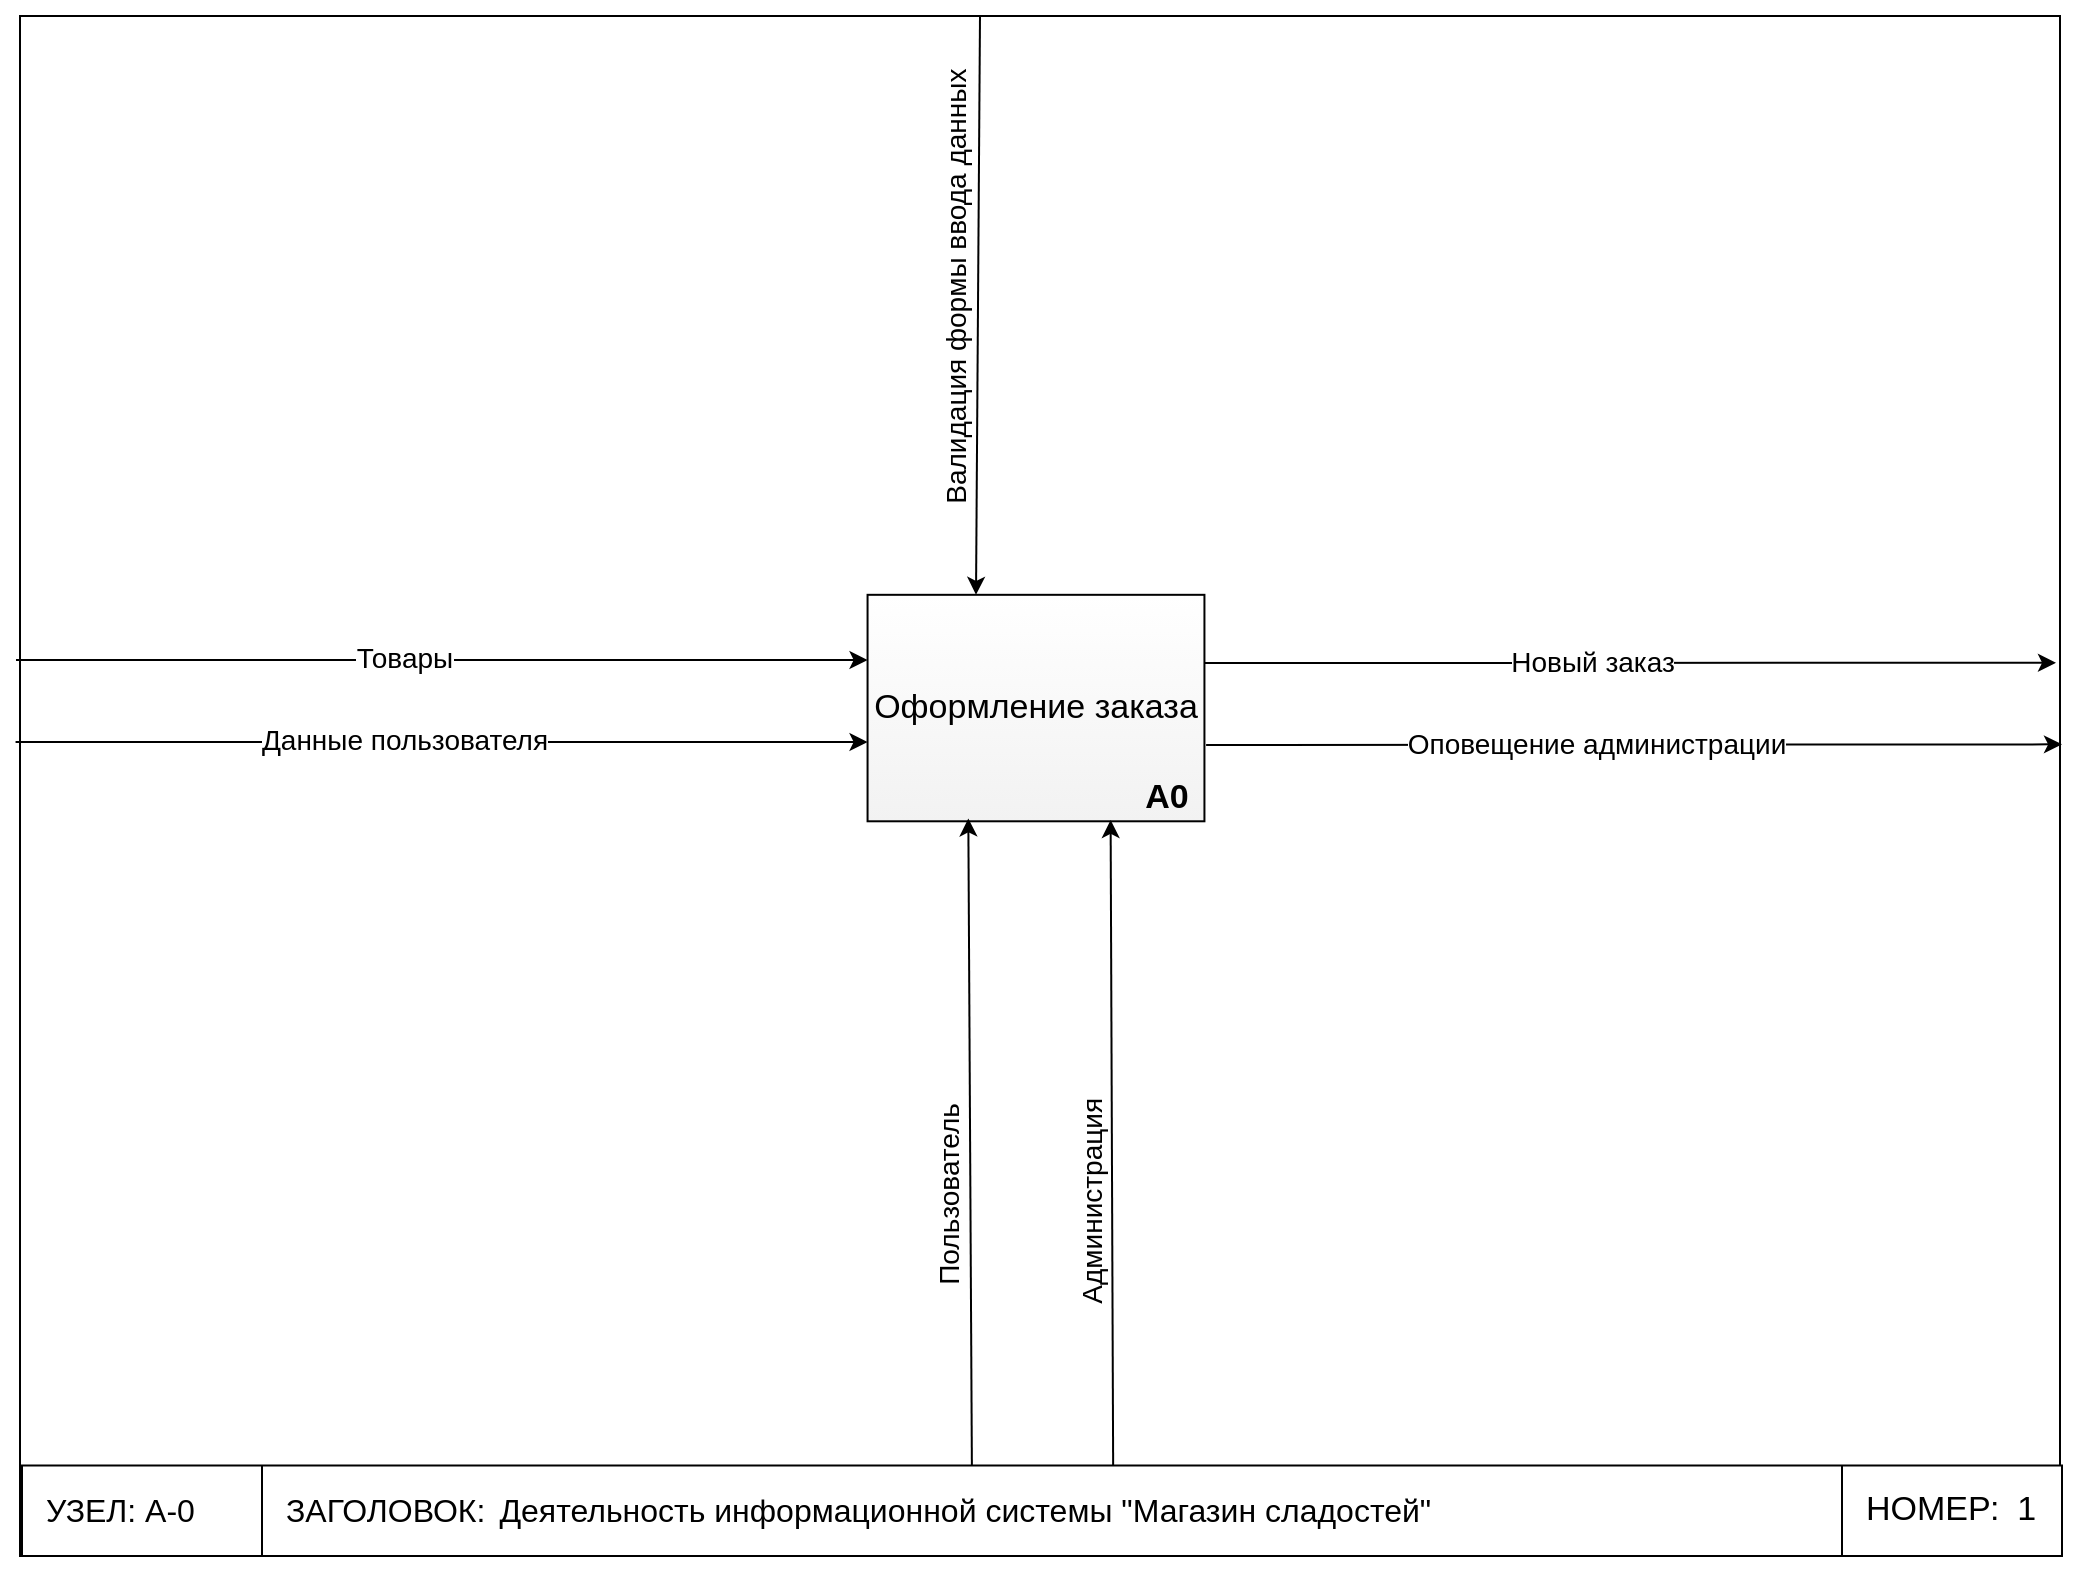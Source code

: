 <mxfile version="22.0.4" type="device">
  <diagram name="Страница — 1" id="4w0ET1oczT1Z_dvEq1be">
    <mxGraphModel dx="-207" dy="988" grid="0" gridSize="10" guides="1" tooltips="1" connect="1" arrows="1" fold="1" page="0" pageScale="1" pageWidth="827" pageHeight="1169" math="0" shadow="0">
      <root>
        <mxCell id="0" />
        <mxCell id="1" parent="0" />
        <mxCell id="aMduQuhESNyVeiCpGkCF-31" value="" style="group" vertex="1" connectable="0" parent="1">
          <mxGeometry x="2020" y="339" width="1022" height="775" as="geometry" />
        </mxCell>
        <mxCell id="aMduQuhESNyVeiCpGkCF-32" value="" style="rounded=0;whiteSpace=wrap;html=1;fillColor=default;" vertex="1" parent="aMduQuhESNyVeiCpGkCF-31">
          <mxGeometry x="2" y="5" width="1020" height="770.0" as="geometry" />
        </mxCell>
        <mxCell id="aMduQuhESNyVeiCpGkCF-33" value="" style="endArrow=classic;html=1;rounded=0;entryX=0;entryY=0.5;entryDx=0;entryDy=0;" edge="1" parent="aMduQuhESNyVeiCpGkCF-31">
          <mxGeometry width="50" height="50" relative="1" as="geometry">
            <mxPoint y="326.999" as="sourcePoint" />
            <mxPoint x="425.78" y="326.999" as="targetPoint" />
          </mxGeometry>
        </mxCell>
        <mxCell id="aMduQuhESNyVeiCpGkCF-34" value="&lt;font style=&quot;font-size: 14px;&quot;&gt;Товары&lt;br&gt;&lt;/font&gt;" style="edgeLabel;html=1;align=center;verticalAlign=middle;resizable=0;points=[];" vertex="1" connectable="0" parent="aMduQuhESNyVeiCpGkCF-33">
          <mxGeometry x="-0.092" y="1" relative="1" as="geometry">
            <mxPoint as="offset" />
          </mxGeometry>
        </mxCell>
        <mxCell id="aMduQuhESNyVeiCpGkCF-35" value="" style="endArrow=classic;html=1;rounded=0;entryX=0;entryY=0.5;entryDx=0;entryDy=0;exitX=0.999;exitY=0.301;exitDx=0;exitDy=0;exitPerimeter=0;" edge="1" parent="aMduQuhESNyVeiCpGkCF-31" source="aMduQuhESNyVeiCpGkCF-38">
          <mxGeometry width="50" height="50" relative="1" as="geometry">
            <mxPoint x="594.22" y="328.949" as="sourcePoint" />
            <mxPoint x="1020" y="328.382" as="targetPoint" />
          </mxGeometry>
        </mxCell>
        <mxCell id="aMduQuhESNyVeiCpGkCF-36" value="&lt;font style=&quot;font-size: 14px;&quot;&gt;Новый заказ&lt;/font&gt;" style="edgeLabel;html=1;align=center;verticalAlign=middle;resizable=0;points=[];" vertex="1" connectable="0" parent="aMduQuhESNyVeiCpGkCF-35">
          <mxGeometry x="-0.092" y="1" relative="1" as="geometry">
            <mxPoint as="offset" />
          </mxGeometry>
        </mxCell>
        <mxCell id="aMduQuhESNyVeiCpGkCF-37" value="" style="group" vertex="1" connectable="0" parent="aMduQuhESNyVeiCpGkCF-31">
          <mxGeometry x="425.78" y="294.412" width="168.44" height="113.235" as="geometry" />
        </mxCell>
        <mxCell id="aMduQuhESNyVeiCpGkCF-38" value="&lt;span style=&quot;font-size: 17px;&quot;&gt;Оформление заказа&lt;/span&gt;" style="rounded=0;whiteSpace=wrap;html=1;gradientColor=#F2F2F2;strokeWidth=1;" vertex="1" parent="aMduQuhESNyVeiCpGkCF-37">
          <mxGeometry width="168.44" height="113.235" as="geometry" />
        </mxCell>
        <mxCell id="aMduQuhESNyVeiCpGkCF-39" value="&lt;font style=&quot;font-size: 17px;&quot;&gt;&lt;b&gt;А0&lt;/b&gt;&lt;/font&gt;" style="text;html=1;strokeColor=none;fillColor=none;align=center;verticalAlign=middle;whiteSpace=wrap;rounded=0;" vertex="1" parent="aMduQuhESNyVeiCpGkCF-37">
          <mxGeometry x="140.367" y="90.588" width="18.716" height="22.647" as="geometry" />
        </mxCell>
        <mxCell id="aMduQuhESNyVeiCpGkCF-43" value="" style="endArrow=classic;html=1;rounded=0;entryX=0.5;entryY=0;entryDx=0;entryDy=0;exitX=0.5;exitY=0;exitDx=0;exitDy=0;" edge="1" parent="aMduQuhESNyVeiCpGkCF-31">
          <mxGeometry width="50" height="50" relative="1" as="geometry">
            <mxPoint x="482" y="5.0" as="sourcePoint" />
            <mxPoint x="480" y="294.412" as="targetPoint" />
          </mxGeometry>
        </mxCell>
        <mxCell id="aMduQuhESNyVeiCpGkCF-44" value="&lt;span style=&quot;font-size: 14px;&quot;&gt;Валидация формы ввода данных&lt;br&gt;&lt;/span&gt;" style="edgeLabel;html=1;align=center;verticalAlign=middle;resizable=0;points=[];rotation=270;" vertex="1" connectable="0" parent="aMduQuhESNyVeiCpGkCF-43">
          <mxGeometry x="-0.092" y="1" relative="1" as="geometry">
            <mxPoint x="-12" y="4" as="offset" />
          </mxGeometry>
        </mxCell>
        <mxCell id="aMduQuhESNyVeiCpGkCF-47" value="" style="endArrow=classic;html=1;rounded=0;exitX=0.529;exitY=0.99;exitDx=0;exitDy=0;entryX=0.679;entryY=1.007;entryDx=0;entryDy=0;entryPerimeter=0;exitPerimeter=0;" edge="1" parent="aMduQuhESNyVeiCpGkCF-31">
          <mxGeometry width="50" height="50" relative="1" as="geometry">
            <mxPoint x="548.74" y="772.806" as="sourcePoint" />
            <mxPoint x="547.311" y="406.99" as="targetPoint" />
          </mxGeometry>
        </mxCell>
        <mxCell id="aMduQuhESNyVeiCpGkCF-48" value="&lt;span style=&quot;font-size: 14px;&quot;&gt;Администрация&lt;/span&gt;" style="edgeLabel;html=1;align=center;verticalAlign=middle;resizable=0;points=[];rotation=270;" vertex="1" connectable="0" parent="aMduQuhESNyVeiCpGkCF-47">
          <mxGeometry x="-0.092" y="1" relative="1" as="geometry">
            <mxPoint x="-10" y="-9" as="offset" />
          </mxGeometry>
        </mxCell>
        <mxCell id="aMduQuhESNyVeiCpGkCF-49" value="" style="endArrow=classic;html=1;rounded=0;exitX=0.5;exitY=1;exitDx=0;exitDy=0;entryX=0.381;entryY=1.01;entryDx=0;entryDy=0;entryPerimeter=0;" edge="1" parent="aMduQuhESNyVeiCpGkCF-31">
          <mxGeometry width="50" height="50" relative="1" as="geometry">
            <mxPoint x="478.16" y="769.2" as="sourcePoint" />
            <mxPoint x="476.16" y="406.2" as="targetPoint" />
          </mxGeometry>
        </mxCell>
        <mxCell id="aMduQuhESNyVeiCpGkCF-50" value="&lt;span style=&quot;font-size: 14px;&quot;&gt;Пользователь&lt;/span&gt;" style="edgeLabel;html=1;align=center;verticalAlign=middle;resizable=0;points=[];rotation=270;" connectable="0" vertex="1" parent="aMduQuhESNyVeiCpGkCF-49">
          <mxGeometry x="-0.092" y="1" relative="1" as="geometry">
            <mxPoint x="-10" y="-9" as="offset" />
          </mxGeometry>
        </mxCell>
        <mxCell id="aMduQuhESNyVeiCpGkCF-51" value="" style="shape=table;startSize=0;container=1;collapsible=0;childLayout=tableLayout;fontSize=16;" vertex="1" parent="aMduQuhESNyVeiCpGkCF-31">
          <mxGeometry x="3" y="729.706" width="1020" height="45.294" as="geometry" />
        </mxCell>
        <mxCell id="aMduQuhESNyVeiCpGkCF-52" value="" style="shape=tableRow;horizontal=0;startSize=0;swimlaneHead=0;swimlaneBody=0;strokeColor=inherit;top=0;left=0;bottom=0;right=0;collapsible=0;dropTarget=0;fillColor=none;points=[[0,0.5],[1,0.5]];portConstraint=eastwest;fontSize=16;" vertex="1" parent="aMduQuhESNyVeiCpGkCF-51">
          <mxGeometry width="1020" height="45" as="geometry" />
        </mxCell>
        <mxCell id="aMduQuhESNyVeiCpGkCF-53" value="УЗЕЛ: А-0" style="shape=partialRectangle;html=1;whiteSpace=wrap;connectable=0;strokeColor=inherit;overflow=hidden;fillColor=none;top=0;left=0;bottom=0;right=0;pointerEvents=1;fontSize=16;align=left;spacingLeft=10;" vertex="1" parent="aMduQuhESNyVeiCpGkCF-52">
          <mxGeometry width="120" height="45" as="geometry">
            <mxRectangle width="120" height="45" as="alternateBounds" />
          </mxGeometry>
        </mxCell>
        <mxCell id="aMduQuhESNyVeiCpGkCF-54" value="ЗАГОЛОВОК:&lt;span style=&quot;white-space: pre;&quot;&gt;&#x9;&lt;/span&gt;Деятельность информационной системы &quot;Магазин сладостей&quot;" style="shape=partialRectangle;html=1;whiteSpace=wrap;connectable=0;strokeColor=inherit;overflow=hidden;fillColor=none;top=0;left=0;bottom=0;right=0;pointerEvents=1;fontSize=16;align=left;spacingLeft=10;" vertex="1" parent="aMduQuhESNyVeiCpGkCF-52">
          <mxGeometry x="120" width="790" height="45" as="geometry">
            <mxRectangle width="790" height="45" as="alternateBounds" />
          </mxGeometry>
        </mxCell>
        <mxCell id="aMduQuhESNyVeiCpGkCF-55" value="&lt;font style=&quot;font-size: 17px;&quot;&gt;НОМЕР:&lt;span style=&quot;white-space: pre;&quot;&gt;&#x9;&lt;/span&gt;1&lt;/font&gt;" style="shape=partialRectangle;html=1;whiteSpace=wrap;connectable=0;strokeColor=inherit;overflow=hidden;fillColor=none;top=0;left=0;bottom=0;right=0;pointerEvents=1;fontSize=16;align=left;spacingLeft=10;" vertex="1" parent="aMduQuhESNyVeiCpGkCF-52">
          <mxGeometry x="910" width="110" height="45" as="geometry">
            <mxRectangle width="110" height="45" as="alternateBounds" />
          </mxGeometry>
        </mxCell>
        <mxCell id="aMduQuhESNyVeiCpGkCF-84" value="" style="endArrow=classic;html=1;rounded=0;entryX=0;entryY=0.5;entryDx=0;entryDy=0;" edge="1" parent="aMduQuhESNyVeiCpGkCF-31">
          <mxGeometry width="50" height="50" relative="1" as="geometry">
            <mxPoint x="-0.22" y="368.029" as="sourcePoint" />
            <mxPoint x="425.78" y="368" as="targetPoint" />
          </mxGeometry>
        </mxCell>
        <mxCell id="aMduQuhESNyVeiCpGkCF-85" value="&lt;font style=&quot;font-size: 14px;&quot;&gt;Данные пользователя&lt;br&gt;&lt;/font&gt;" style="edgeLabel;html=1;align=center;verticalAlign=middle;resizable=0;points=[];" vertex="1" connectable="0" parent="aMduQuhESNyVeiCpGkCF-84">
          <mxGeometry x="-0.092" y="1" relative="1" as="geometry">
            <mxPoint as="offset" />
          </mxGeometry>
        </mxCell>
        <mxCell id="aMduQuhESNyVeiCpGkCF-92" value="" style="endArrow=classic;html=1;rounded=0;entryX=0;entryY=0.5;entryDx=0;entryDy=0;exitX=0.999;exitY=0.654;exitDx=0;exitDy=0;exitPerimeter=0;" edge="1" parent="1">
          <mxGeometry width="50" height="50" relative="1" as="geometry">
            <mxPoint x="2615.052" y="708.468" as="sourcePoint" />
            <mxPoint x="3043" y="708.18" as="targetPoint" />
          </mxGeometry>
        </mxCell>
        <mxCell id="aMduQuhESNyVeiCpGkCF-93" value="&lt;span style=&quot;font-size: 14px;&quot;&gt;Оповещение администрации&lt;/span&gt;" style="edgeLabel;html=1;align=center;verticalAlign=middle;resizable=0;points=[];" vertex="1" connectable="0" parent="aMduQuhESNyVeiCpGkCF-92">
          <mxGeometry x="-0.092" y="1" relative="1" as="geometry">
            <mxPoint as="offset" />
          </mxGeometry>
        </mxCell>
      </root>
    </mxGraphModel>
  </diagram>
</mxfile>
